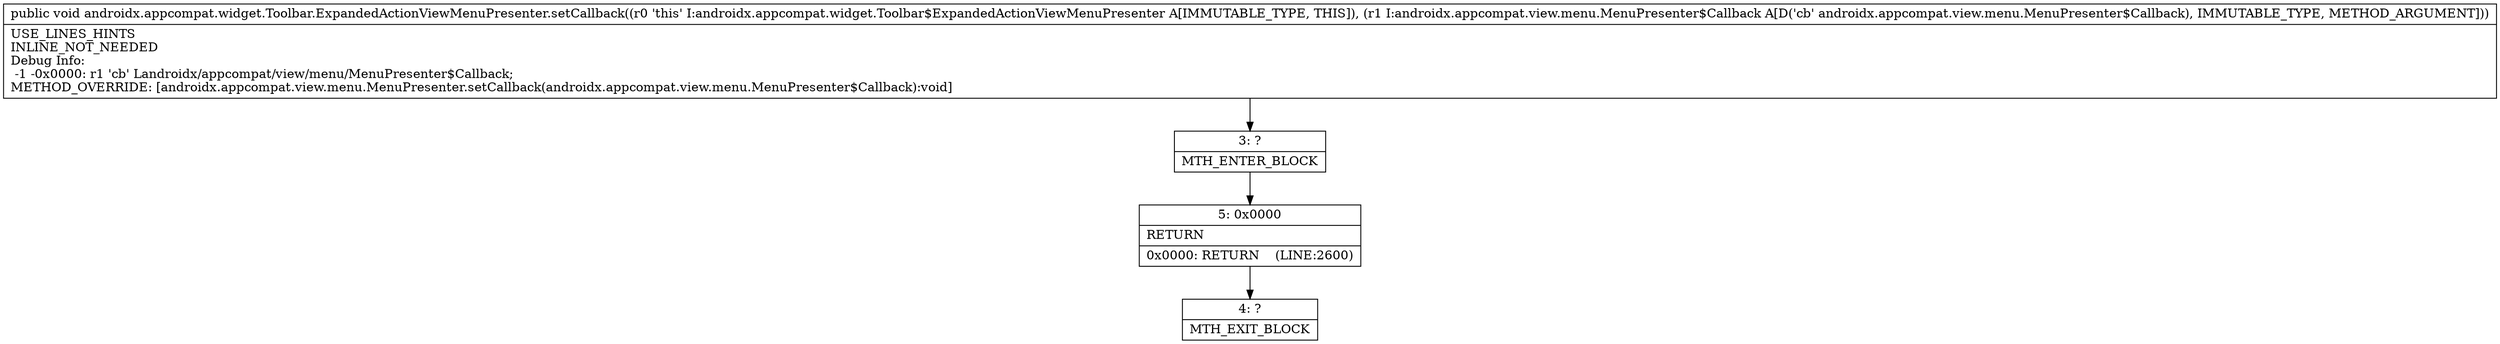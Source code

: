 digraph "CFG forandroidx.appcompat.widget.Toolbar.ExpandedActionViewMenuPresenter.setCallback(Landroidx\/appcompat\/view\/menu\/MenuPresenter$Callback;)V" {
Node_3 [shape=record,label="{3\:\ ?|MTH_ENTER_BLOCK\l}"];
Node_5 [shape=record,label="{5\:\ 0x0000|RETURN\l|0x0000: RETURN    (LINE:2600)\l}"];
Node_4 [shape=record,label="{4\:\ ?|MTH_EXIT_BLOCK\l}"];
MethodNode[shape=record,label="{public void androidx.appcompat.widget.Toolbar.ExpandedActionViewMenuPresenter.setCallback((r0 'this' I:androidx.appcompat.widget.Toolbar$ExpandedActionViewMenuPresenter A[IMMUTABLE_TYPE, THIS]), (r1 I:androidx.appcompat.view.menu.MenuPresenter$Callback A[D('cb' androidx.appcompat.view.menu.MenuPresenter$Callback), IMMUTABLE_TYPE, METHOD_ARGUMENT]))  | USE_LINES_HINTS\lINLINE_NOT_NEEDED\lDebug Info:\l  \-1 \-0x0000: r1 'cb' Landroidx\/appcompat\/view\/menu\/MenuPresenter$Callback;\lMETHOD_OVERRIDE: [androidx.appcompat.view.menu.MenuPresenter.setCallback(androidx.appcompat.view.menu.MenuPresenter$Callback):void]\l}"];
MethodNode -> Node_3;Node_3 -> Node_5;
Node_5 -> Node_4;
}

